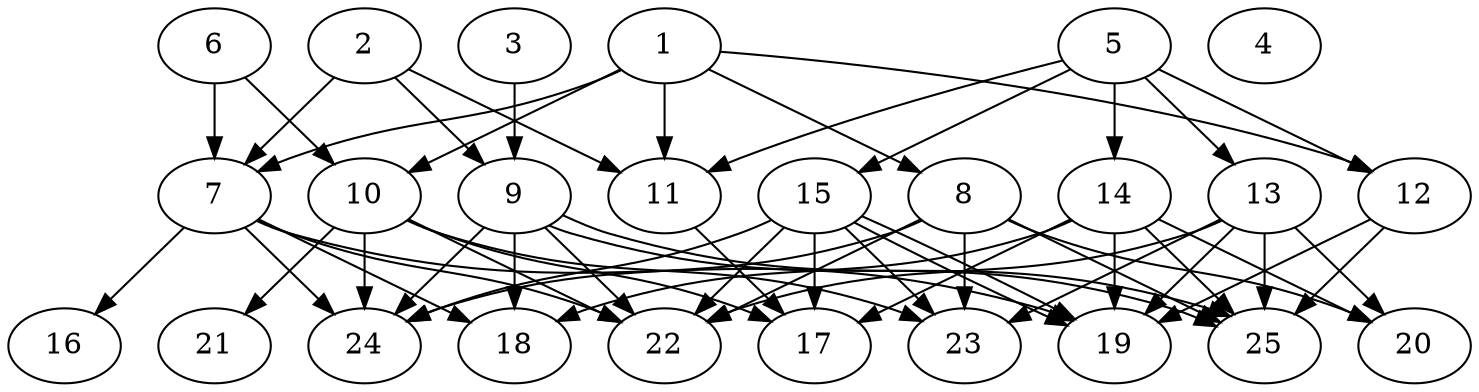 // DAG automatically generated by daggen at Thu Oct  3 14:00:39 2019
// ./daggen --dot -n 25 --ccr 0.4 --fat 0.7 --regular 0.7 --density 0.7 --mindata 5242880 --maxdata 52428800 
digraph G {
  1 [size="53724160", alpha="0.01", expect_size="21489664"] 
  1 -> 7 [size ="21489664"]
  1 -> 8 [size ="21489664"]
  1 -> 10 [size ="21489664"]
  1 -> 11 [size ="21489664"]
  1 -> 12 [size ="21489664"]
  2 [size="47541760", alpha="0.10", expect_size="19016704"] 
  2 -> 7 [size ="19016704"]
  2 -> 9 [size ="19016704"]
  2 -> 11 [size ="19016704"]
  3 [size="125196800", alpha="0.09", expect_size="50078720"] 
  3 -> 9 [size ="50078720"]
  4 [size="81827840", alpha="0.15", expect_size="32731136"] 
  5 [size="73960960", alpha="0.15", expect_size="29584384"] 
  5 -> 11 [size ="29584384"]
  5 -> 12 [size ="29584384"]
  5 -> 13 [size ="29584384"]
  5 -> 14 [size ="29584384"]
  5 -> 15 [size ="29584384"]
  6 [size="38248960", alpha="0.12", expect_size="15299584"] 
  6 -> 7 [size ="15299584"]
  6 -> 10 [size ="15299584"]
  7 [size="39316480", alpha="0.17", expect_size="15726592"] 
  7 -> 16 [size ="15726592"]
  7 -> 18 [size ="15726592"]
  7 -> 19 [size ="15726592"]
  7 -> 22 [size ="15726592"]
  7 -> 24 [size ="15726592"]
  8 [size="101017600", alpha="0.19", expect_size="40407040"] 
  8 -> 20 [size ="40407040"]
  8 -> 22 [size ="40407040"]
  8 -> 23 [size ="40407040"]
  8 -> 24 [size ="40407040"]
  8 -> 25 [size ="40407040"]
  9 [size="97113600", alpha="0.02", expect_size="38845440"] 
  9 -> 18 [size ="38845440"]
  9 -> 22 [size ="38845440"]
  9 -> 24 [size ="38845440"]
  9 -> 25 [size ="38845440"]
  9 -> 25 [size ="38845440"]
  10 [size="108216320", alpha="0.16", expect_size="43286528"] 
  10 -> 17 [size ="43286528"]
  10 -> 21 [size ="43286528"]
  10 -> 22 [size ="43286528"]
  10 -> 23 [size ="43286528"]
  10 -> 24 [size ="43286528"]
  11 [size="99988480", alpha="0.18", expect_size="39995392"] 
  11 -> 17 [size ="39995392"]
  12 [size="107914240", alpha="0.10", expect_size="43165696"] 
  12 -> 19 [size ="43165696"]
  12 -> 25 [size ="43165696"]
  13 [size="48555520", alpha="0.03", expect_size="19422208"] 
  13 -> 19 [size ="19422208"]
  13 -> 20 [size ="19422208"]
  13 -> 22 [size ="19422208"]
  13 -> 23 [size ="19422208"]
  13 -> 25 [size ="19422208"]
  14 [size="102707200", alpha="0.01", expect_size="41082880"] 
  14 -> 17 [size ="41082880"]
  14 -> 18 [size ="41082880"]
  14 -> 19 [size ="41082880"]
  14 -> 20 [size ="41082880"]
  14 -> 25 [size ="41082880"]
  15 [size="71715840", alpha="0.05", expect_size="28686336"] 
  15 -> 17 [size ="28686336"]
  15 -> 19 [size ="28686336"]
  15 -> 19 [size ="28686336"]
  15 -> 22 [size ="28686336"]
  15 -> 23 [size ="28686336"]
  15 -> 24 [size ="28686336"]
  16 [size="40181760", alpha="0.10", expect_size="16072704"] 
  17 [size="110215680", alpha="0.16", expect_size="44086272"] 
  18 [size="93675520", alpha="0.09", expect_size="37470208"] 
  19 [size="89303040", alpha="0.03", expect_size="35721216"] 
  20 [size="103915520", alpha="0.19", expect_size="41566208"] 
  21 [size="80207360", alpha="0.02", expect_size="32082944"] 
  22 [size="67353600", alpha="0.11", expect_size="26941440"] 
  23 [size="125944320", alpha="0.19", expect_size="50377728"] 
  24 [size="26608640", alpha="0.19", expect_size="10643456"] 
  25 [size="30082560", alpha="0.09", expect_size="12033024"] 
}
